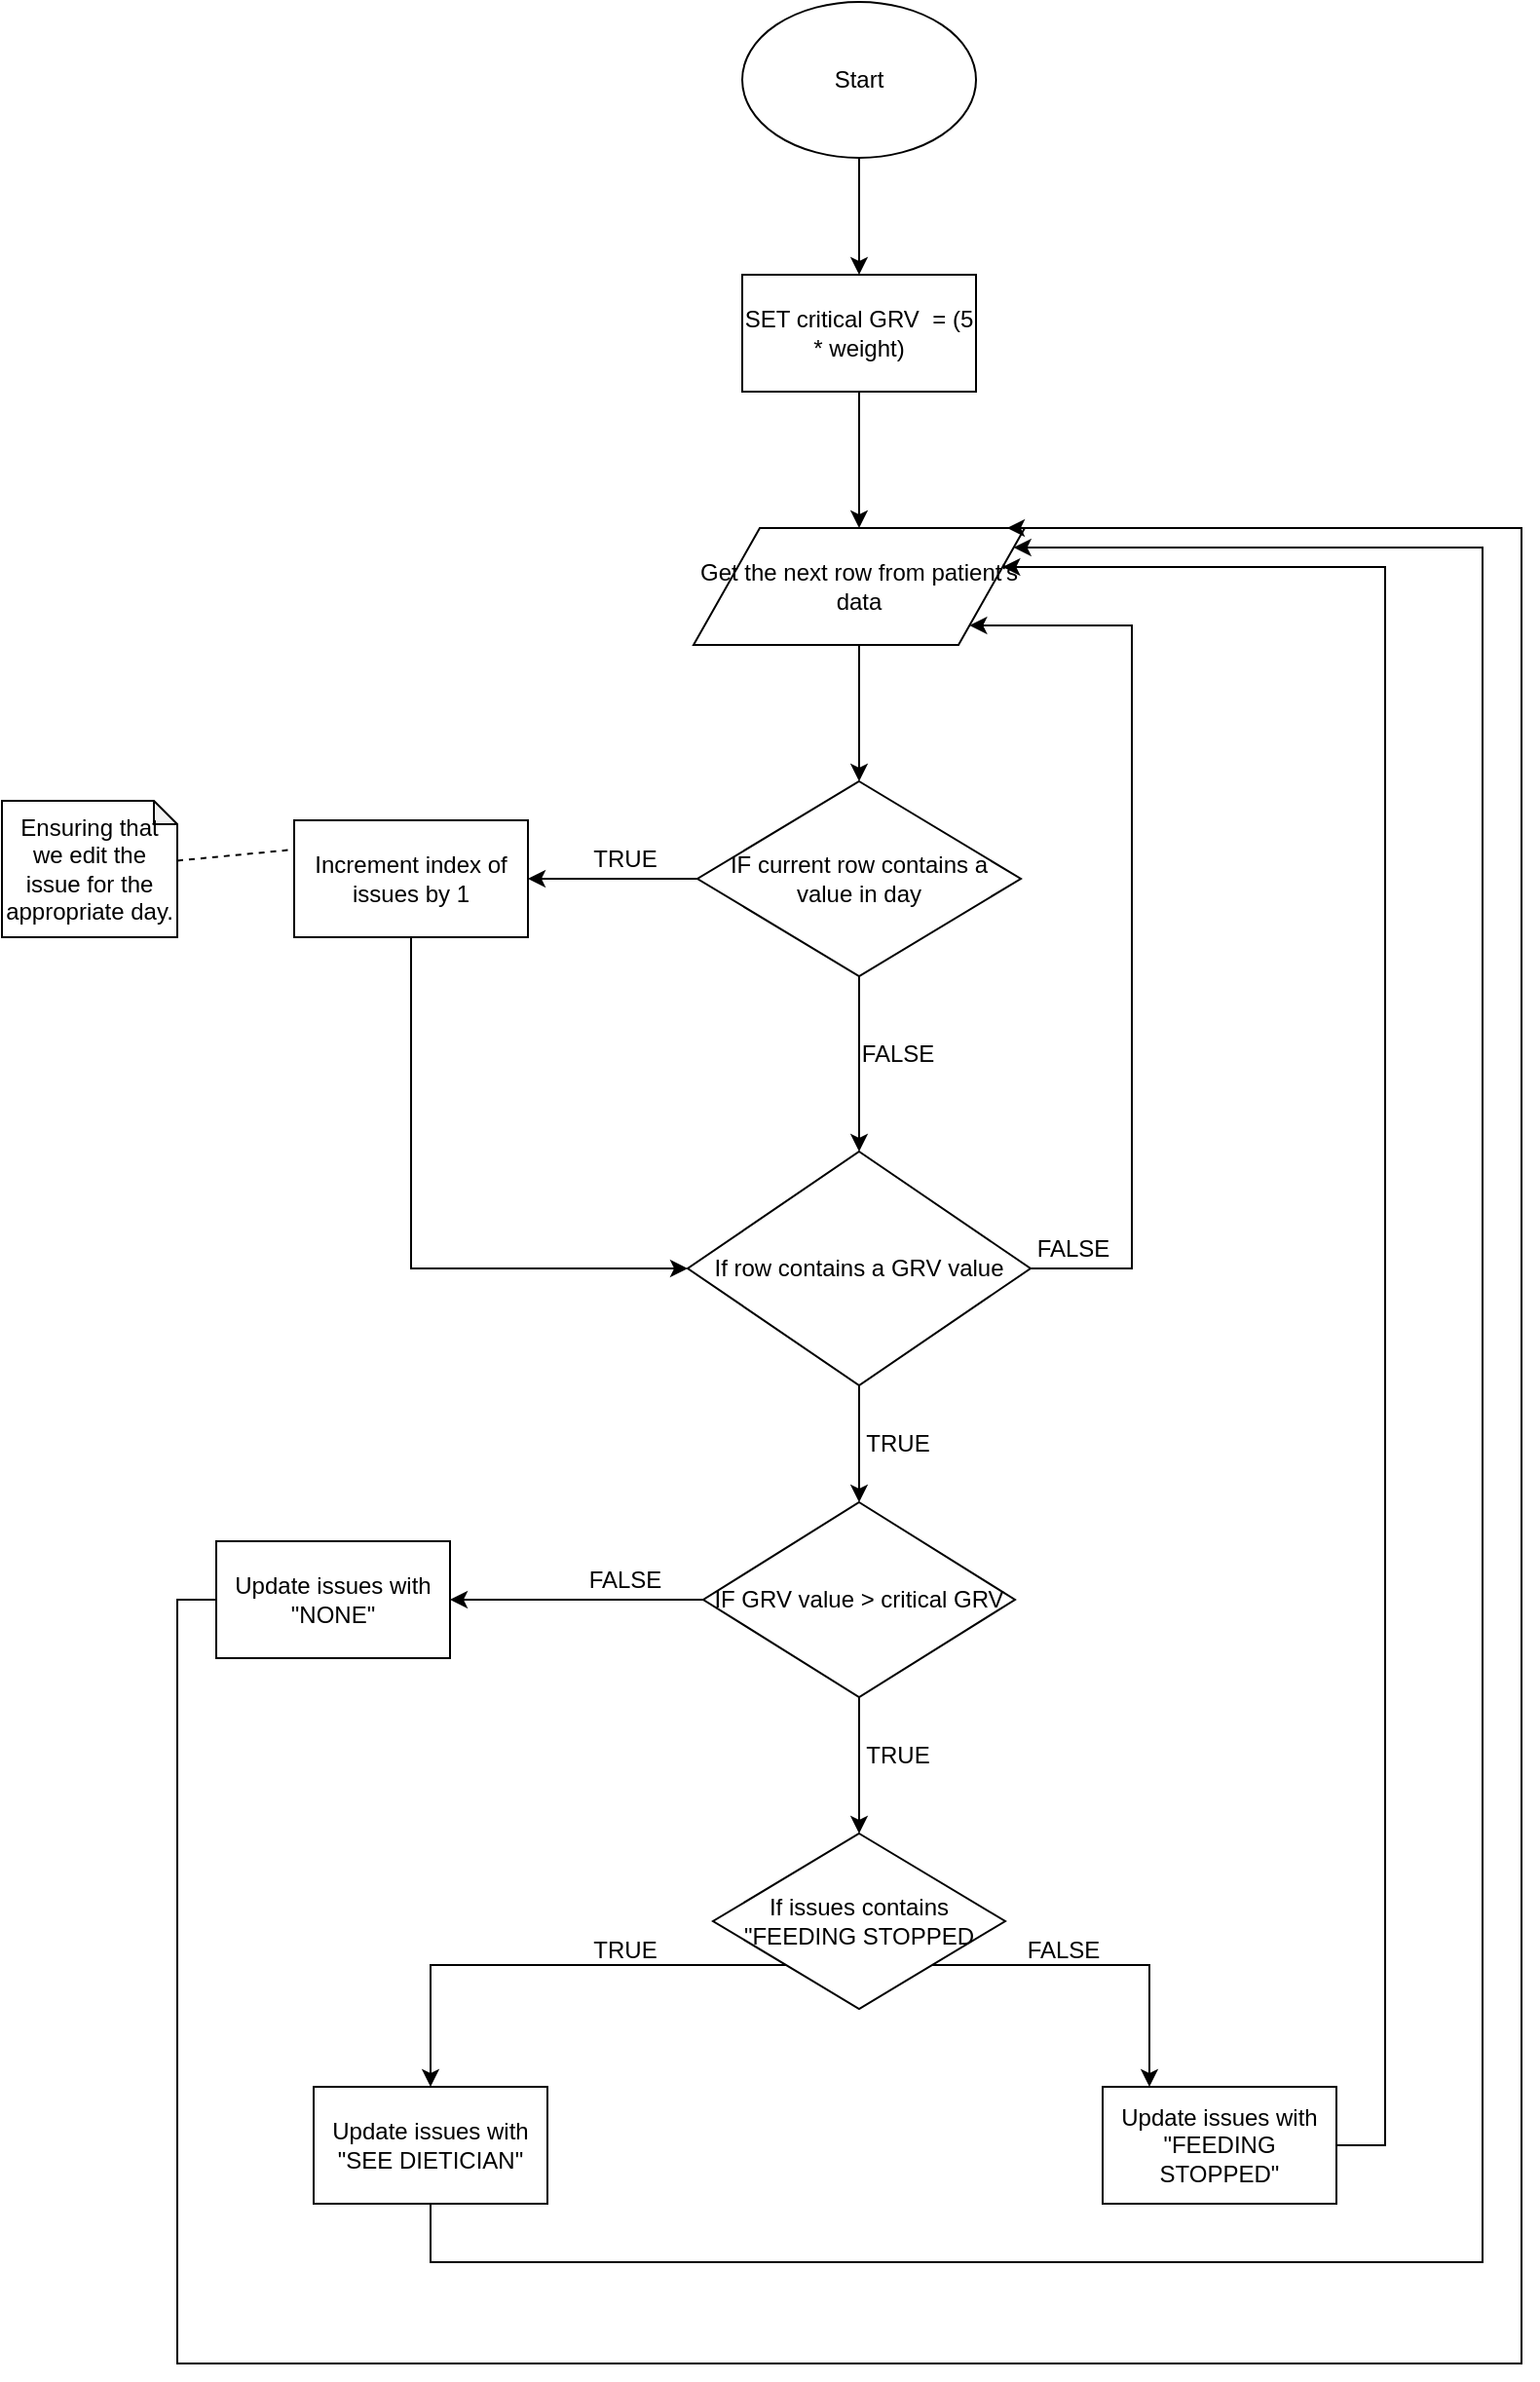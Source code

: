 <mxfile version="12.7.9" type="device"><diagram id="X90FVkL4zyE6pV9obhqt" name="Page-1"><mxGraphModel dx="2500" dy="908" grid="1" gridSize="10" guides="1" tooltips="1" connect="1" arrows="1" fold="1" page="1" pageScale="1" pageWidth="827" pageHeight="1169" math="0" shadow="0"><root><mxCell id="0"/><mxCell id="1" parent="0"/><mxCell id="HZN3GMnGEe3fLwvbfM-b-3" style="edgeStyle=orthogonalEdgeStyle;rounded=0;orthogonalLoop=1;jettySize=auto;html=1;" edge="1" parent="1" source="HZN3GMnGEe3fLwvbfM-b-1" target="HZN3GMnGEe3fLwvbfM-b-2"><mxGeometry relative="1" as="geometry"/></mxCell><mxCell id="HZN3GMnGEe3fLwvbfM-b-1" value="Start" style="ellipse;whiteSpace=wrap;html=1;" vertex="1" parent="1"><mxGeometry x="360" y="110" width="120" height="80" as="geometry"/></mxCell><mxCell id="HZN3GMnGEe3fLwvbfM-b-5" style="edgeStyle=orthogonalEdgeStyle;rounded=0;orthogonalLoop=1;jettySize=auto;html=1;" edge="1" parent="1" source="HZN3GMnGEe3fLwvbfM-b-2"><mxGeometry relative="1" as="geometry"><mxPoint x="420" y="380" as="targetPoint"/></mxGeometry></mxCell><mxCell id="HZN3GMnGEe3fLwvbfM-b-2" value="SET critical GRV&amp;nbsp; = (5 * weight)" style="rounded=0;whiteSpace=wrap;html=1;" vertex="1" parent="1"><mxGeometry x="360" y="250" width="120" height="60" as="geometry"/></mxCell><mxCell id="HZN3GMnGEe3fLwvbfM-b-9" style="edgeStyle=orthogonalEdgeStyle;rounded=0;orthogonalLoop=1;jettySize=auto;html=1;entryX=0.5;entryY=0;entryDx=0;entryDy=0;" edge="1" parent="1" source="HZN3GMnGEe3fLwvbfM-b-6" target="HZN3GMnGEe3fLwvbfM-b-34"><mxGeometry relative="1" as="geometry"/></mxCell><mxCell id="HZN3GMnGEe3fLwvbfM-b-6" value="&lt;span style=&quot;white-space: normal&quot;&gt;Get the next row from patient's data&lt;/span&gt;" style="shape=parallelogram;perimeter=parallelogramPerimeter;whiteSpace=wrap;html=1;" vertex="1" parent="1"><mxGeometry x="335" y="380" width="170" height="60" as="geometry"/></mxCell><mxCell id="HZN3GMnGEe3fLwvbfM-b-15" style="edgeStyle=orthogonalEdgeStyle;rounded=0;orthogonalLoop=1;jettySize=auto;html=1;" edge="1" parent="1" source="HZN3GMnGEe3fLwvbfM-b-8" target="HZN3GMnGEe3fLwvbfM-b-14"><mxGeometry relative="1" as="geometry"/></mxCell><mxCell id="HZN3GMnGEe3fLwvbfM-b-24" style="edgeStyle=orthogonalEdgeStyle;rounded=0;orthogonalLoop=1;jettySize=auto;html=1;exitX=0;exitY=0.5;exitDx=0;exitDy=0;" edge="1" parent="1" source="HZN3GMnGEe3fLwvbfM-b-8" target="HZN3GMnGEe3fLwvbfM-b-23"><mxGeometry relative="1" as="geometry"/></mxCell><mxCell id="HZN3GMnGEe3fLwvbfM-b-8" value="IF GRV value &amp;gt; critical GRV" style="rhombus;whiteSpace=wrap;html=1;" vertex="1" parent="1"><mxGeometry x="340" y="880" width="160" height="100" as="geometry"/></mxCell><mxCell id="HZN3GMnGEe3fLwvbfM-b-51" style="edgeStyle=orthogonalEdgeStyle;rounded=0;orthogonalLoop=1;jettySize=auto;html=1;" edge="1" parent="1" source="HZN3GMnGEe3fLwvbfM-b-10" target="HZN3GMnGEe3fLwvbfM-b-6"><mxGeometry relative="1" as="geometry"><mxPoint x="520" y="400" as="targetPoint"/><Array as="points"><mxPoint x="690" y="1210"/><mxPoint x="690" y="400"/></Array></mxGeometry></mxCell><mxCell id="HZN3GMnGEe3fLwvbfM-b-10" value="Update issues with &quot;FEEDING STOPPED&quot;" style="rounded=0;whiteSpace=wrap;html=1;" vertex="1" parent="1"><mxGeometry x="545" y="1180" width="120" height="60" as="geometry"/></mxCell><mxCell id="HZN3GMnGEe3fLwvbfM-b-17" style="edgeStyle=orthogonalEdgeStyle;rounded=0;orthogonalLoop=1;jettySize=auto;html=1;exitX=1;exitY=1;exitDx=0;exitDy=0;entryX=0.2;entryY=0;entryDx=0;entryDy=0;entryPerimeter=0;" edge="1" parent="1" source="HZN3GMnGEe3fLwvbfM-b-14" target="HZN3GMnGEe3fLwvbfM-b-10"><mxGeometry relative="1" as="geometry"/></mxCell><mxCell id="HZN3GMnGEe3fLwvbfM-b-20" style="edgeStyle=orthogonalEdgeStyle;rounded=0;orthogonalLoop=1;jettySize=auto;html=1;exitX=0;exitY=1;exitDx=0;exitDy=0;" edge="1" parent="1" source="HZN3GMnGEe3fLwvbfM-b-14" target="HZN3GMnGEe3fLwvbfM-b-18"><mxGeometry relative="1" as="geometry"><Array as="points"><mxPoint x="200" y="1118"/></Array></mxGeometry></mxCell><mxCell id="HZN3GMnGEe3fLwvbfM-b-14" value="If issues contains &quot;FEEDING STOPPED" style="rhombus;whiteSpace=wrap;html=1;" vertex="1" parent="1"><mxGeometry x="345" y="1050" width="150" height="90" as="geometry"/></mxCell><mxCell id="HZN3GMnGEe3fLwvbfM-b-52" style="edgeStyle=orthogonalEdgeStyle;rounded=0;orthogonalLoop=1;jettySize=auto;html=1;" edge="1" parent="1" source="HZN3GMnGEe3fLwvbfM-b-18" target="HZN3GMnGEe3fLwvbfM-b-6"><mxGeometry relative="1" as="geometry"><mxPoint x="720" y="400" as="targetPoint"/><Array as="points"><mxPoint x="200" y="1270"/><mxPoint x="740" y="1270"/><mxPoint x="740" y="390"/></Array></mxGeometry></mxCell><mxCell id="HZN3GMnGEe3fLwvbfM-b-18" value="Update issues with &quot;SEE DIETICIAN&quot;" style="rounded=0;whiteSpace=wrap;html=1;" vertex="1" parent="1"><mxGeometry x="140" y="1180" width="120" height="60" as="geometry"/></mxCell><mxCell id="HZN3GMnGEe3fLwvbfM-b-21" value="TRUE" style="text;html=1;strokeColor=none;fillColor=none;align=center;verticalAlign=middle;whiteSpace=wrap;rounded=0;" vertex="1" parent="1"><mxGeometry x="280" y="1100" width="40" height="20" as="geometry"/></mxCell><mxCell id="HZN3GMnGEe3fLwvbfM-b-22" value="FALSE" style="text;html=1;strokeColor=none;fillColor=none;align=center;verticalAlign=middle;whiteSpace=wrap;rounded=0;" vertex="1" parent="1"><mxGeometry x="505" y="1100" width="40" height="20" as="geometry"/></mxCell><mxCell id="HZN3GMnGEe3fLwvbfM-b-50" style="edgeStyle=orthogonalEdgeStyle;rounded=0;orthogonalLoop=1;jettySize=auto;html=1;" edge="1" parent="1" source="HZN3GMnGEe3fLwvbfM-b-23"><mxGeometry relative="1" as="geometry"><mxPoint x="496" y="380" as="targetPoint"/><Array as="points"><mxPoint x="70" y="930"/><mxPoint x="70" y="1322"/><mxPoint x="760" y="1322"/><mxPoint x="760" y="380"/></Array></mxGeometry></mxCell><mxCell id="HZN3GMnGEe3fLwvbfM-b-23" value="Update issues with &quot;NONE&quot;" style="rounded=0;whiteSpace=wrap;html=1;" vertex="1" parent="1"><mxGeometry x="90" y="900" width="120" height="60" as="geometry"/></mxCell><mxCell id="HZN3GMnGEe3fLwvbfM-b-27" value="FALSE" style="text;html=1;strokeColor=none;fillColor=none;align=center;verticalAlign=middle;whiteSpace=wrap;rounded=0;" vertex="1" parent="1"><mxGeometry x="280" y="910" width="40" height="20" as="geometry"/></mxCell><mxCell id="HZN3GMnGEe3fLwvbfM-b-28" value="TRUE" style="text;html=1;strokeColor=none;fillColor=none;align=center;verticalAlign=middle;whiteSpace=wrap;rounded=0;" vertex="1" parent="1"><mxGeometry x="420" y="1000" width="40" height="20" as="geometry"/></mxCell><mxCell id="HZN3GMnGEe3fLwvbfM-b-33" style="edgeStyle=orthogonalEdgeStyle;rounded=0;orthogonalLoop=1;jettySize=auto;html=1;entryX=0.5;entryY=0;entryDx=0;entryDy=0;" edge="1" parent="1" source="HZN3GMnGEe3fLwvbfM-b-32" target="HZN3GMnGEe3fLwvbfM-b-8"><mxGeometry relative="1" as="geometry"/></mxCell><mxCell id="HZN3GMnGEe3fLwvbfM-b-47" style="edgeStyle=orthogonalEdgeStyle;rounded=0;orthogonalLoop=1;jettySize=auto;html=1;entryX=1;entryY=1;entryDx=0;entryDy=0;" edge="1" parent="1" source="HZN3GMnGEe3fLwvbfM-b-32" target="HZN3GMnGEe3fLwvbfM-b-6"><mxGeometry relative="1" as="geometry"><mxPoint x="540" y="430" as="targetPoint"/><Array as="points"><mxPoint x="560" y="760"/><mxPoint x="560" y="430"/></Array></mxGeometry></mxCell><mxCell id="HZN3GMnGEe3fLwvbfM-b-32" value="If row contains a GRV value" style="rhombus;whiteSpace=wrap;html=1;" vertex="1" parent="1"><mxGeometry x="332" y="700" width="176" height="120" as="geometry"/></mxCell><mxCell id="HZN3GMnGEe3fLwvbfM-b-41" style="edgeStyle=orthogonalEdgeStyle;rounded=0;orthogonalLoop=1;jettySize=auto;html=1;" edge="1" parent="1" source="HZN3GMnGEe3fLwvbfM-b-34" target="HZN3GMnGEe3fLwvbfM-b-35"><mxGeometry relative="1" as="geometry"/></mxCell><mxCell id="HZN3GMnGEe3fLwvbfM-b-42" style="edgeStyle=orthogonalEdgeStyle;rounded=0;orthogonalLoop=1;jettySize=auto;html=1;exitX=0.5;exitY=1;exitDx=0;exitDy=0;entryX=0.5;entryY=0;entryDx=0;entryDy=0;" edge="1" parent="1" source="HZN3GMnGEe3fLwvbfM-b-34" target="HZN3GMnGEe3fLwvbfM-b-32"><mxGeometry relative="1" as="geometry"/></mxCell><mxCell id="HZN3GMnGEe3fLwvbfM-b-34" value="IF current row contains a value in day" style="rhombus;whiteSpace=wrap;html=1;" vertex="1" parent="1"><mxGeometry x="337" y="510" width="166" height="100" as="geometry"/></mxCell><mxCell id="HZN3GMnGEe3fLwvbfM-b-43" style="edgeStyle=orthogonalEdgeStyle;rounded=0;orthogonalLoop=1;jettySize=auto;html=1;exitX=0.5;exitY=1;exitDx=0;exitDy=0;entryX=0;entryY=0.5;entryDx=0;entryDy=0;" edge="1" parent="1" source="HZN3GMnGEe3fLwvbfM-b-35" target="HZN3GMnGEe3fLwvbfM-b-32"><mxGeometry relative="1" as="geometry"><mxPoint x="190" y="850" as="targetPoint"/></mxGeometry></mxCell><mxCell id="HZN3GMnGEe3fLwvbfM-b-35" value="Increment index of issues by 1" style="rounded=0;whiteSpace=wrap;html=1;" vertex="1" parent="1"><mxGeometry x="130" y="530" width="120" height="60" as="geometry"/></mxCell><mxCell id="HZN3GMnGEe3fLwvbfM-b-38" value="Ensuring that we edit the issue for the appropriate day." style="shape=note;whiteSpace=wrap;html=1;backgroundOutline=1;darkOpacity=0.05;size=12;" vertex="1" parent="1"><mxGeometry x="-20" y="520" width="90" height="70" as="geometry"/></mxCell><mxCell id="HZN3GMnGEe3fLwvbfM-b-40" value="" style="endArrow=none;dashed=1;html=1;entryX=0;entryY=0.25;entryDx=0;entryDy=0;" edge="1" parent="1" source="HZN3GMnGEe3fLwvbfM-b-38" target="HZN3GMnGEe3fLwvbfM-b-35"><mxGeometry width="50" height="50" relative="1" as="geometry"><mxPoint x="280" y="690" as="sourcePoint"/><mxPoint x="330" y="640" as="targetPoint"/></mxGeometry></mxCell><mxCell id="HZN3GMnGEe3fLwvbfM-b-44" value="TRUE" style="text;html=1;strokeColor=none;fillColor=none;align=center;verticalAlign=middle;whiteSpace=wrap;rounded=0;" vertex="1" parent="1"><mxGeometry x="280" y="540" width="40" height="20" as="geometry"/></mxCell><mxCell id="HZN3GMnGEe3fLwvbfM-b-45" value="FALSE" style="text;html=1;strokeColor=none;fillColor=none;align=center;verticalAlign=middle;whiteSpace=wrap;rounded=0;" vertex="1" parent="1"><mxGeometry x="420" y="640" width="40" height="20" as="geometry"/></mxCell><mxCell id="HZN3GMnGEe3fLwvbfM-b-48" value="TRUE" style="text;html=1;strokeColor=none;fillColor=none;align=center;verticalAlign=middle;whiteSpace=wrap;rounded=0;" vertex="1" parent="1"><mxGeometry x="420" y="840" width="40" height="20" as="geometry"/></mxCell><mxCell id="HZN3GMnGEe3fLwvbfM-b-49" value="FALSE" style="text;html=1;strokeColor=none;fillColor=none;align=center;verticalAlign=middle;whiteSpace=wrap;rounded=0;" vertex="1" parent="1"><mxGeometry x="510" y="740" width="40" height="20" as="geometry"/></mxCell></root></mxGraphModel></diagram></mxfile>